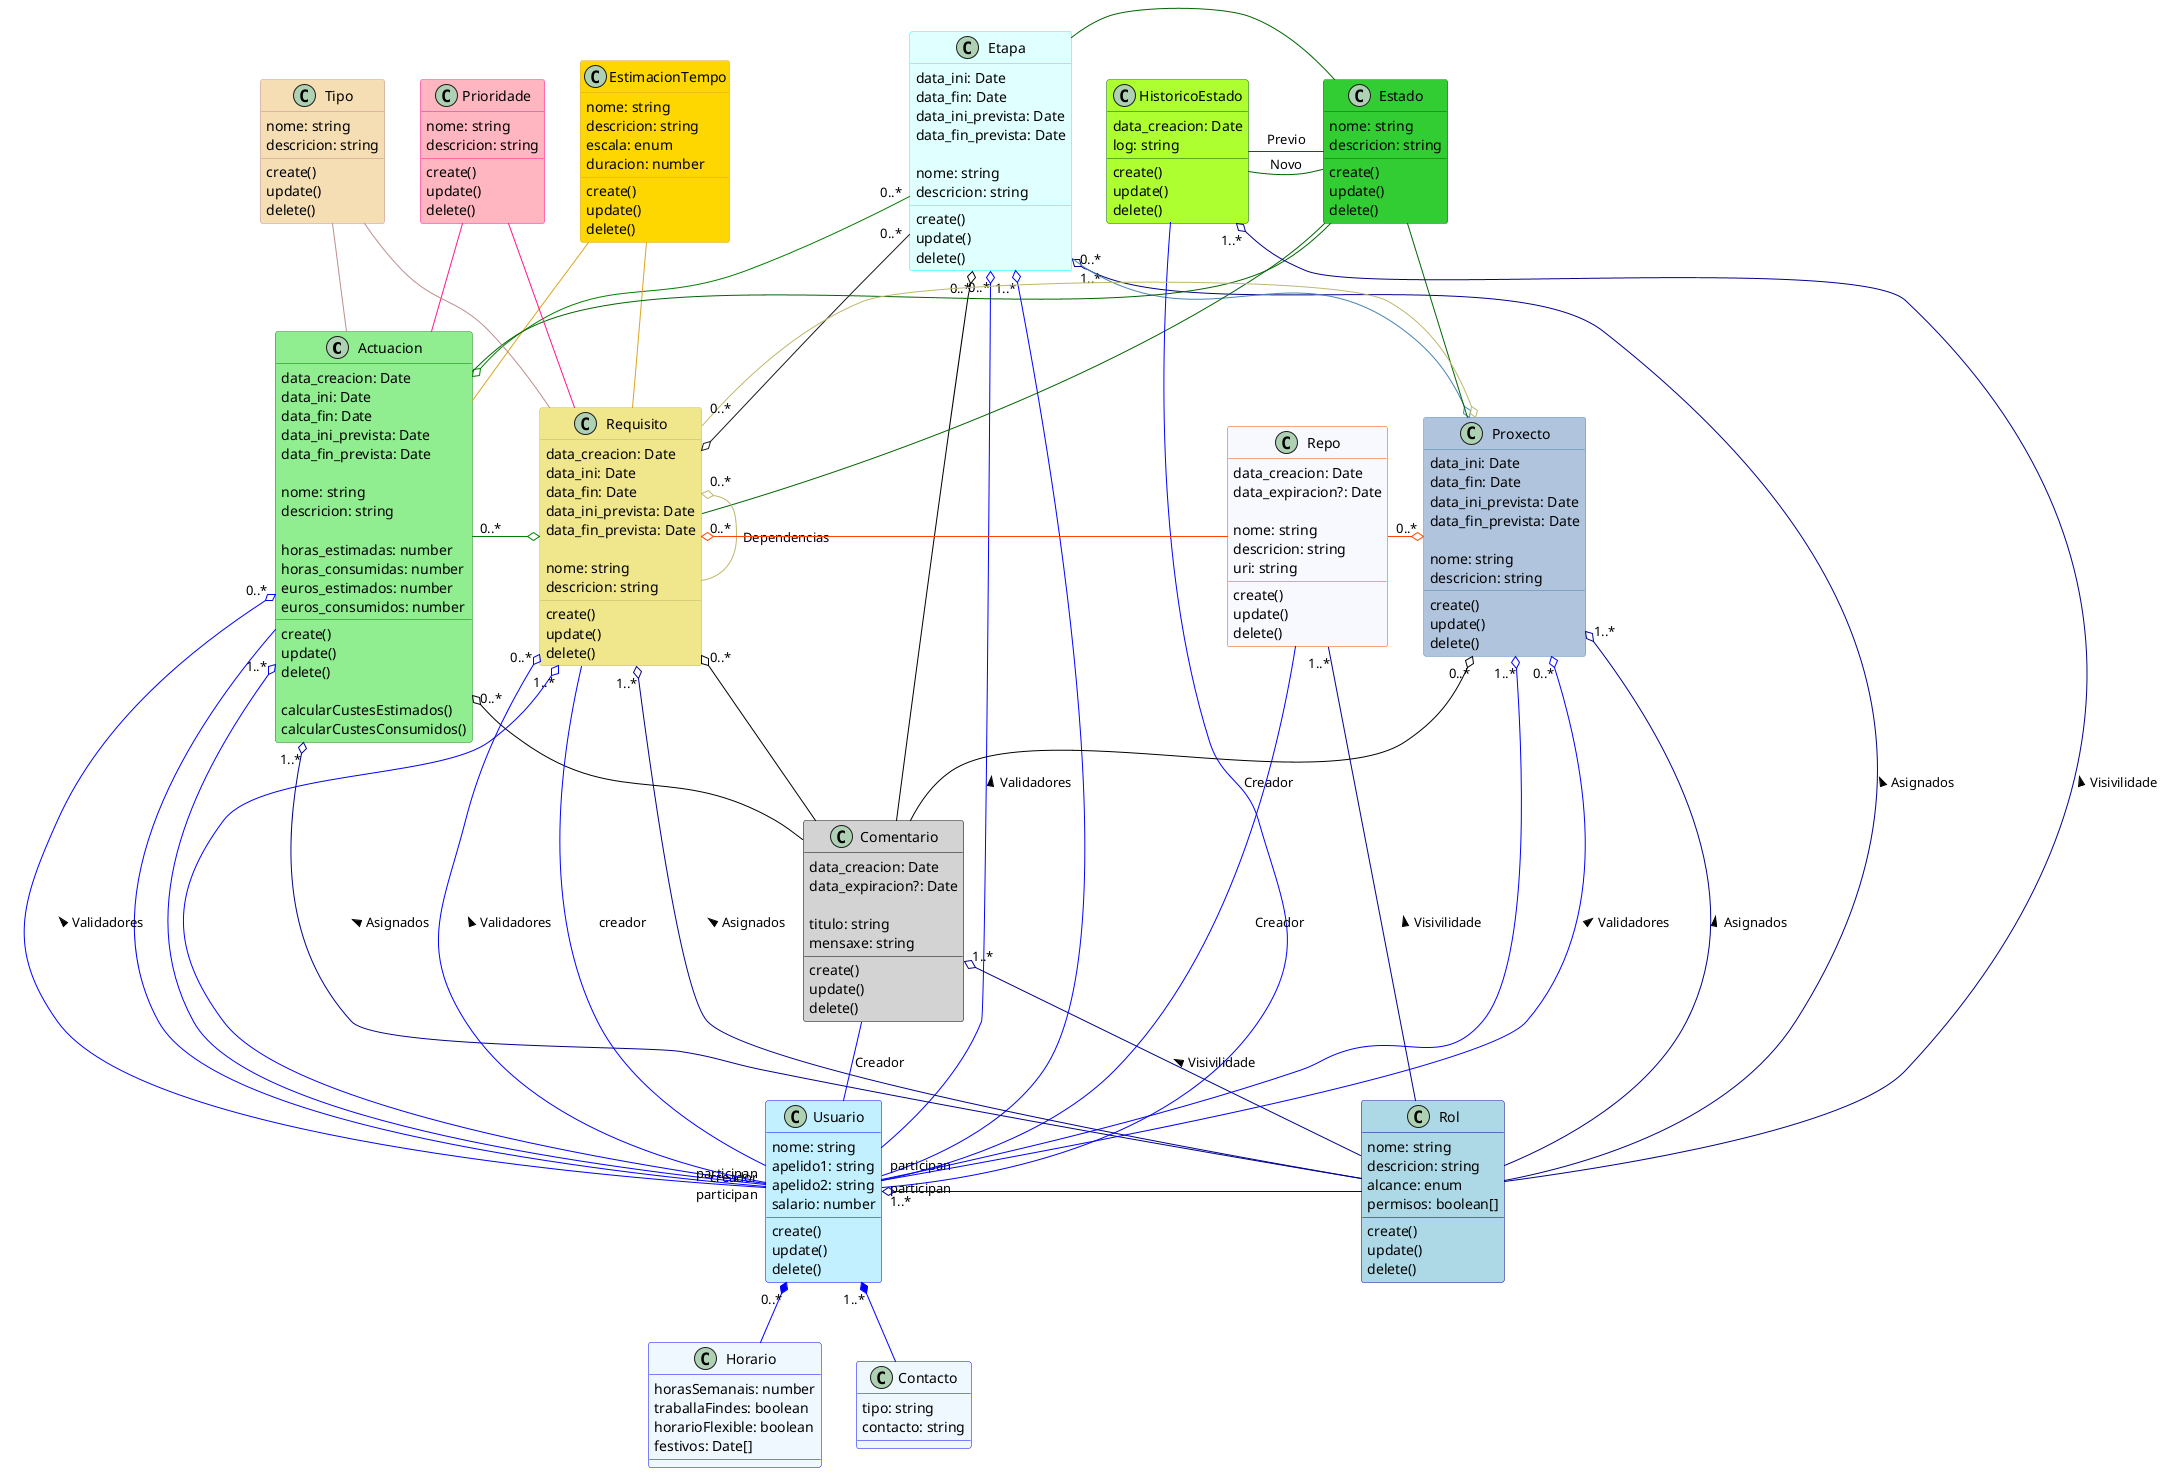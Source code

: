 @startuml 00_main

' ################################################################################
' ## Actuacion
' ################################################################################

class Actuacion  #LightGreen ##Green {
    ' Propiedades
    {field} data_creacion: Date
    {field} data_ini: Date
    {field} data_fin: Date
    {field} data_ini_prevista: Date
    {field} data_fin_prevista: Date

    {field} nome: string
    {field} descricion: string

    {field} horas_estimadas: number
    {field} horas_consumidas: number
    {field} euros_estimados: number
    {field} euros_consumidos: number

    ' Métodos
    {method} create()
    {method} update()
    {method} delete()

    {method} calcularCustesEstimados()
    {method} calcularCustesConsumidos()
}

' ################################################################################
' ## Comentario
' ################################################################################

class Comentario #LightGrey ##Black {
    ' Propiedades
    {field} data_creacion: Date
    {field} data_expiracion?: Date

    {field} titulo: string
    {field} mensaxe: string

    ' Métodos
    {method} create()
    {method} update()
    {method} delete()
}

' ################################################################################
' ## EstimacionTempo
' ################################################################################

class EstimacionTempo #Gold ##GoldenRod{
    ' Propiedades
    {field} nome: string
    {field} descricion: string
    {field} escala: enum
    {field} duracion: number

    ' Métodos
    {method} create()
    {method} update()
    {method} delete()
}

' ################################################################################
' ## Etapa
' ################################################################################

class Etapa #LightCyan ##Cyan {
    ' Propiedades
    {field} data_ini: Date
    {field} data_fin: Date
    {field} data_ini_prevista: Date
    {field} data_fin_prevista: Date

    {field} nome: string
    {field} descricion: string

    ' Métodos
    {method} create()
    {method} update()
    {method} delete()
}

' ################################################################################
' ## Estado
' ################################################################################

class Estado #LimeGreen ##DarkGreen {
    ' Propiedades
    {field} nome: string
    {field} descricion: string

    ' Métodos
    {method} create()
    {method} update()
    {method} delete()
}

class HistoricoEstado #GreenYellow ##DarkGreen {
    ' Propiedades
    {field} data_creacion: Date
    {field} log: string

    ' Métodos
    {method} create()
    {method} update()
    {method} delete()
}

' ################################################################################
' ## Prioridade
' ################################################################################

class Prioridade #LightPink ##DeepPink {
    ' Propiedades
    {field} nome: string
    {field} descricion: string

    ' Métodos
    {method} create()
    {method} update()
    {method} delete()
}

' ################################################################################
' ## Proxecto
' ################################################################################

class Proxecto #LightSteelBlue ##SteelBlue {
    ' Propiedades
    {field} data_ini: Date
    {field} data_fin: Date
    {field} data_ini_prevista: Date
    {field} data_fin_prevista: Date

    {field} nome: string
    {field} descricion: string

    ' Métodos
    {method} create()
    {method} update()
    {method} delete()
}

' ################################################################################
' ## Repo
' ################################################################################

class Repo #GhostWhite ##OrangeRed {
    ' Propiedades
    {field} data_creacion: Date
    {field} data_expiracion?: Date

    {field} nome: string
    {field} descricion: string
    {field} uri: string

    ' Métodos
    {method} create()
    {method} update()
    {method} delete()
}

' ################################################################################
' ## Requisito
' ################################################################################

class Requisito #Khaki ##DarkKhaki {
    ' Propiedades
    {field} data_creacion: Date
    {field} data_ini: Date
    {field} data_fin: Date
    {field} data_ini_prevista: Date
    {field} data_fin_prevista: Date

    {field} nome: string
    {field} descricion: string

    ' Métodos
    {method} create()
    {method} update()
    {method} delete()
}

' ################################################################################
' ## Rol
' ################################################################################

class Rol #LightBlue ##DarkBlue {
    ' Propiedades
    {field} nome: string
    {field} descricion: string
    {field} alcance: enum
    {field} permisos: boolean[]

    ' Métodos
    {method} create()
    {method} update()
    {method} delete()
}

' ################################################################################
' ## Tipo
' ################################################################################

class Tipo #Wheat ##RosyBrown {
    ' Propiedades
    {field} nome: string
    {field} descricion: string

    ' Métodos
    {method} create()
    {method} update()
    {method} delete()
}

' ################################################################################
' ## Usuario
' ################################################################################

class Usuario #APPLICATION ##Blue {
    ' Propiedades
    {field} nome: string
    {field} apelido1: string
    {field} apelido2: string
    {field} salario: number

    ' Métodos
    {method} create()
    {method} update()
    {method} delete()
}

class Horario #AliceBlue ##Blue {
    ' Propiedades
    {field} horasSemanais: number
    {field} traballaFindes: boolean
    {field} horarioFlexible: boolean
    {field} festivos: Date[]
}

class Contacto #AliceBlue ##Blue {
    ' Propiedades
    {field} tipo: string
    {field} contacto: string
}

' ################################################################################
' ## RELACIÓNS
' ################################################################################

'Actuacion

Actuacion -- "creador" Usuario #Blue
Actuacion "1..*" o-- "participan" Usuario #Blue
Actuacion "0..*" o-- Usuario  #Blue: Validadores <
Actuacion "1..*" o-- Rol #DarkBlue : Asignados <
Actuacion "0..*" o-- Comentario #Black
Actuacion "0..*" -o Requisito #Green

'Comentario
Comentario -- Usuario #Blue : Creador
Comentario "1..*" o-- Rol #DarkBlue : Visivilidade <

'Etapa
Etapa - Estado #DarkGreen

Etapa "1..*" o-- "participan" Usuario #Blue
Etapa "0..*" o-- Usuario #Blue : Validadores <
Etapa "1..*" o-- Rol #DarkBlue : Asignados <
Etapa "0..*" o-- Comentario #Black

Etapa "0..*" --o Proxecto #SteelBlue
Etapa "0..*" --o Actuacion #Green
Etapa "0..*" --o Requisito

'EstimacionTempo
EstimacionTempo -- Requisito #GoldenRod
EstimacionTempo -- Actuacion #GoldenRod

'Estado
Estado -- Actuacion #DarkGreen
Estado -- Proxecto #DarkGreen
Estado -- Requisito #DarkGreen

'HistoricoEstado
HistoricoEstado -- Usuario #Blue : Creador
HistoricoEstado "1..*" o-- Rol #DarkBlue : Visivilidade <
HistoricoEstado - Estado #DarkGreen : Previo
HistoricoEstado - Estado #DarkGreen : Novo

'Requisito
Requisito "0..*" o-- Requisito #DarkKhaki : Dependencias
Requisito -- Usuario #Blue : creador
Requisito "1..*" o-- "participan" Usuario #Blue
Requisito "0..*" o-- Usuario #Blue : Validadores <
Requisito "1..*" o-- Rol #DarkBlue : Asignados <
Requisito "0..*" o-- Comentario #Black
Requisito "0..*" -o Proxecto #DarkKhaki

'Prioridade
Prioridade -- Actuacion #DeepPink
Prioridade -- Requisito #DeepPink

'Proxecto

Proxecto "1..*" o-- "participan" Usuario #Blue
Proxecto "0..*" o-- Usuario #Blue : Validadores <
Proxecto "1..*" o-- Rol #DarkBlue : Asignados <
Proxecto "0..*" o-- Comentario #Black

'Repo
Repo -o "0..*" Proxecto #OrangeRed
Repo -o "0..*" Requisito #OrangeRed
Repo --- Usuario #Blue : Creador
Repo "1..*" --- Rol #DarkBlue : Visivilidade <

'Rol

'Tipo
Tipo -- Requisito #RosyBrown
Tipo -- Actuacion #RosyBrown

'Usuario
Usuario "1..*" o- Rol #DarkBlue
Usuario "1..*" *-- Contacto #Blue
Usuario "0..*" *-- Horario #Blue

@enduml